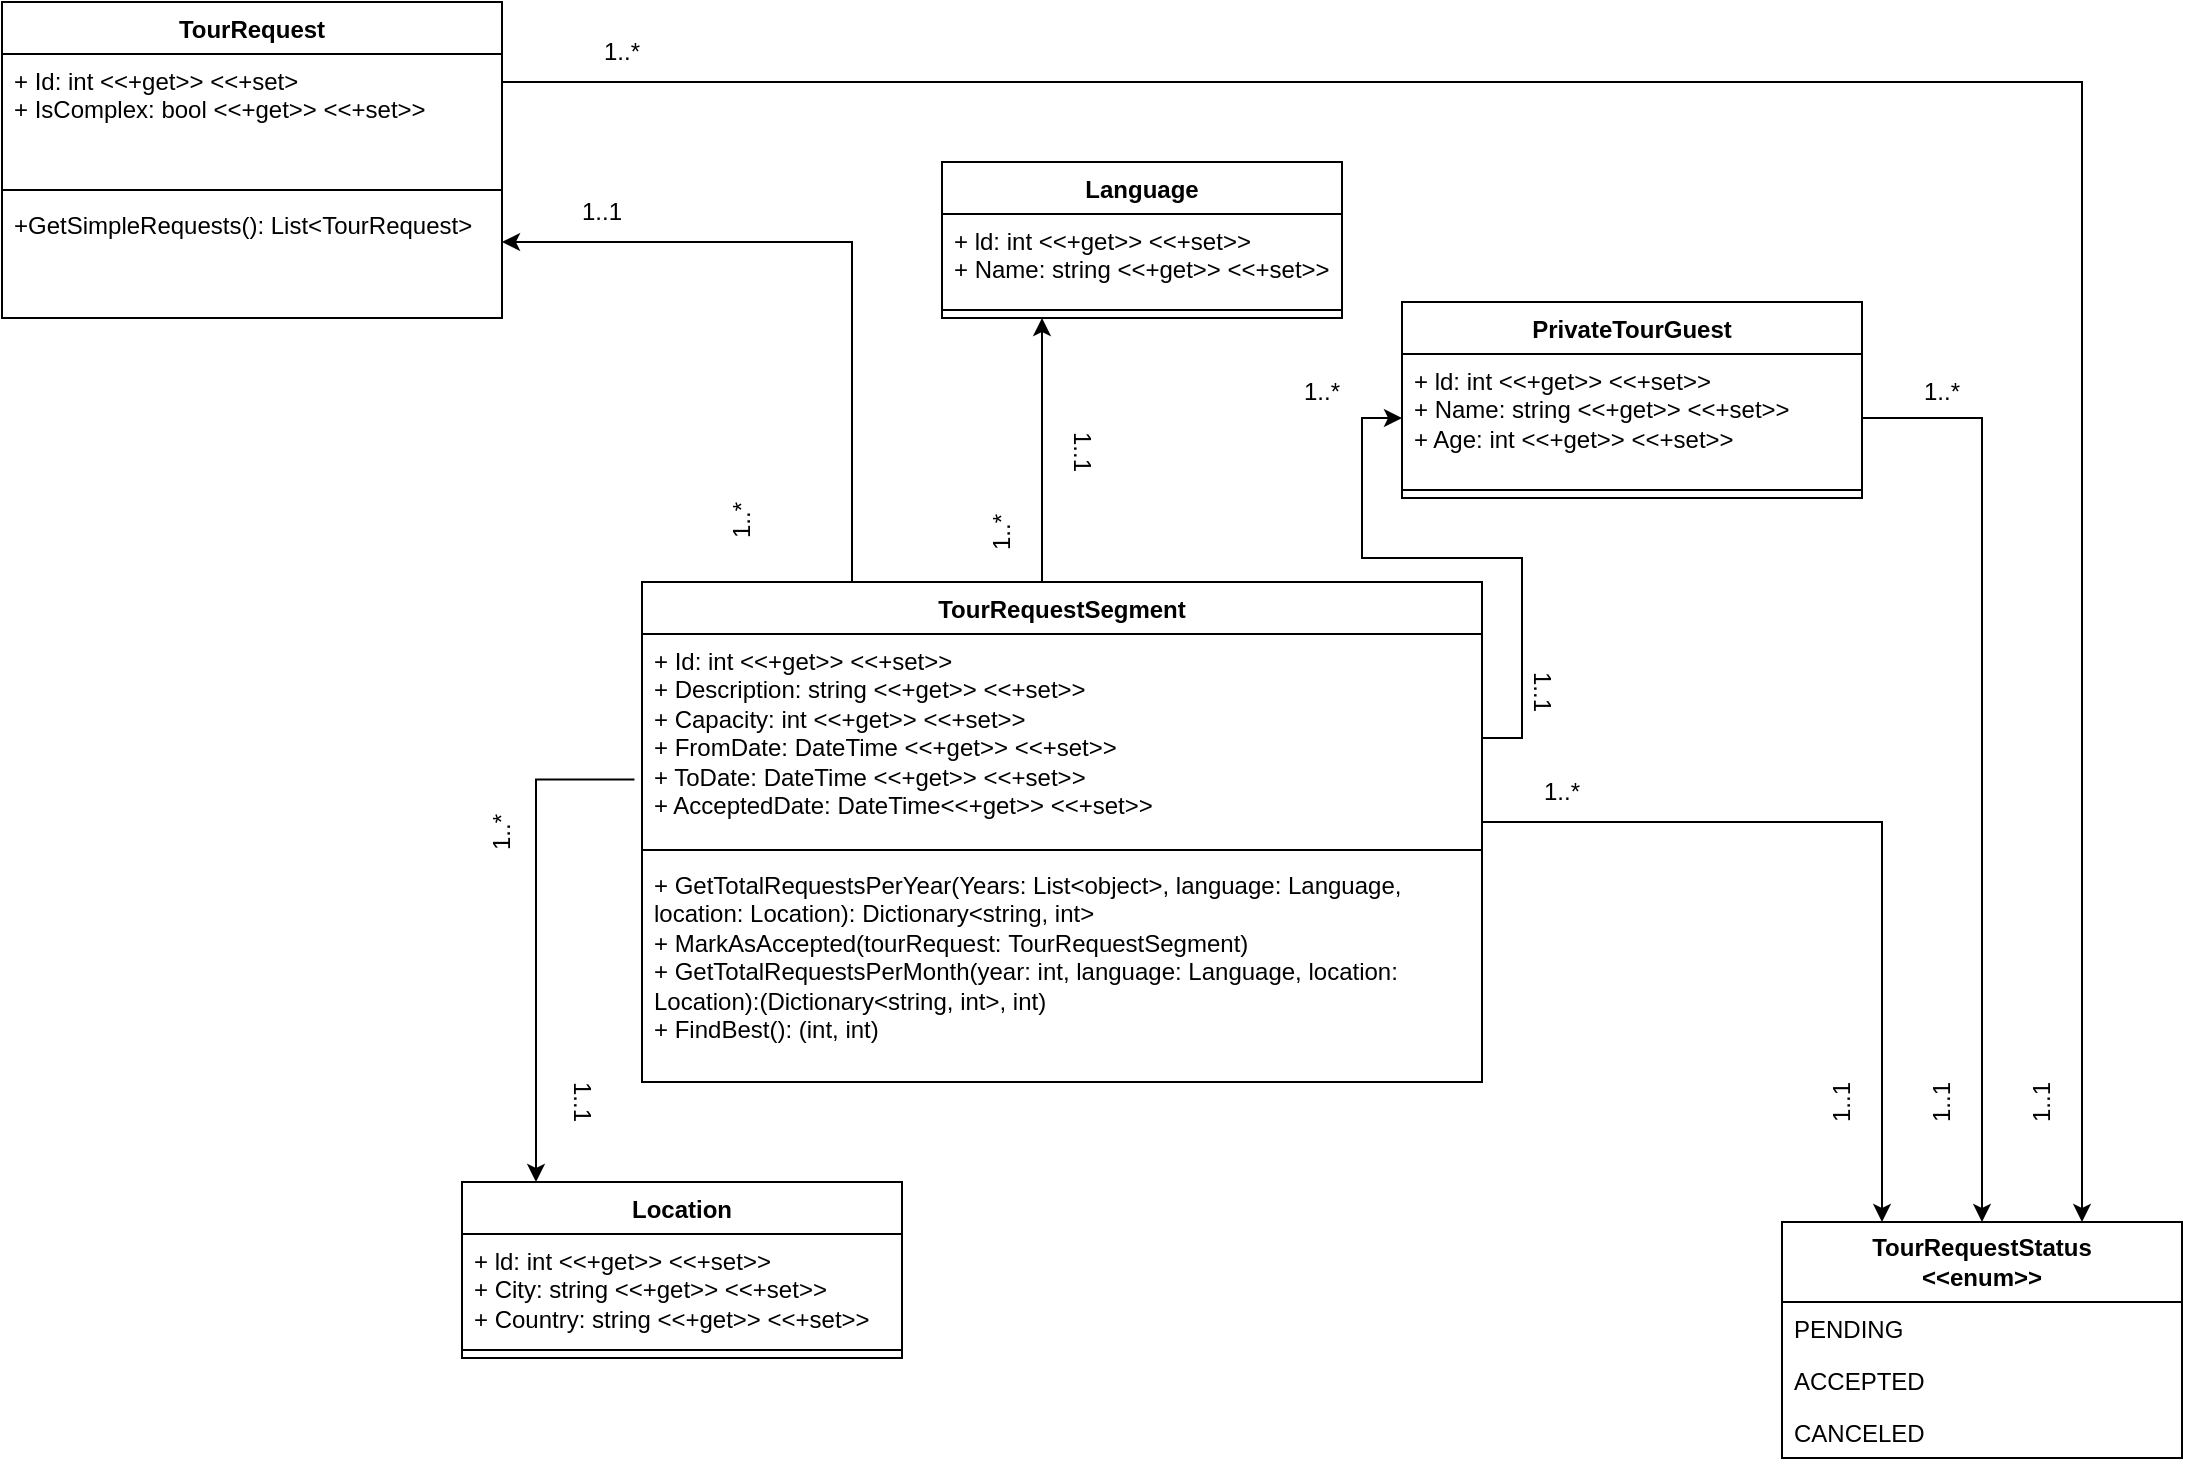 <mxfile version="24.3.1" type="google">
  <diagram id="C5RBs43oDa-KdzZeNtuy" name="Page-1">
    <mxGraphModel grid="1" page="1" gridSize="10" guides="1" tooltips="1" connect="1" arrows="1" fold="1" pageScale="1" pageWidth="827" pageHeight="1169" math="0" shadow="0">
      <root>
        <mxCell id="WIyWlLk6GJQsqaUBKTNV-0" />
        <mxCell id="WIyWlLk6GJQsqaUBKTNV-1" parent="WIyWlLk6GJQsqaUBKTNV-0" />
        <mxCell id="5jlJwQRvgumOSPvZPKqz-7" value="TourRequest" style="swimlane;fontStyle=1;align=center;verticalAlign=top;childLayout=stackLayout;horizontal=1;startSize=26;horizontalStack=0;resizeParent=1;resizeParentMax=0;resizeLast=0;collapsible=1;marginBottom=0;whiteSpace=wrap;html=1;" vertex="1" parent="WIyWlLk6GJQsqaUBKTNV-1">
          <mxGeometry x="10" y="50" width="250" height="158" as="geometry" />
        </mxCell>
        <mxCell id="5jlJwQRvgumOSPvZPKqz-8" value="+ Id: int &amp;lt;&amp;lt;+get&amp;gt;&amp;gt; &amp;lt;&amp;lt;+set&amp;gt;&lt;div&gt;+ IsComplex: bool &amp;lt;&amp;lt;+get&amp;gt;&amp;gt; &amp;lt;&amp;lt;+set&amp;gt;&amp;gt;&lt;/div&gt;" style="text;strokeColor=none;fillColor=none;align=left;verticalAlign=top;spacingLeft=4;spacingRight=4;overflow=hidden;rotatable=0;points=[[0,0.5],[1,0.5]];portConstraint=eastwest;whiteSpace=wrap;html=1;" vertex="1" parent="5jlJwQRvgumOSPvZPKqz-7">
          <mxGeometry y="26" width="250" height="64" as="geometry" />
        </mxCell>
        <mxCell id="5jlJwQRvgumOSPvZPKqz-9" value="" style="line;strokeWidth=1;fillColor=none;align=left;verticalAlign=middle;spacingTop=-1;spacingLeft=3;spacingRight=3;rotatable=0;labelPosition=right;points=[];portConstraint=eastwest;strokeColor=inherit;" vertex="1" parent="5jlJwQRvgumOSPvZPKqz-7">
          <mxGeometry y="90" width="250" height="8" as="geometry" />
        </mxCell>
        <mxCell id="5jlJwQRvgumOSPvZPKqz-10" value="+GetSimpleRequests():&amp;nbsp;List&amp;lt;TourRequest&amp;gt;" style="text;strokeColor=none;fillColor=none;align=left;verticalAlign=top;spacingLeft=4;spacingRight=4;overflow=hidden;rotatable=0;points=[[0,0.5],[1,0.5]];portConstraint=eastwest;whiteSpace=wrap;html=1;" vertex="1" parent="5jlJwQRvgumOSPvZPKqz-7">
          <mxGeometry y="98" width="250" height="60" as="geometry" />
        </mxCell>
        <mxCell id="5jlJwQRvgumOSPvZPKqz-11" value="&lt;span style=&quot;font-weight: 700;&quot;&gt;TourRequestStatus&lt;/span&gt;&lt;div style=&quot;font-weight: 700;&quot;&gt;&amp;lt;&amp;lt;enum&amp;gt;&amp;gt;&lt;/div&gt;" style="swimlane;fontStyle=0;childLayout=stackLayout;horizontal=1;startSize=40;fillColor=none;horizontalStack=0;resizeParent=1;resizeParentMax=0;resizeLast=0;collapsible=1;marginBottom=0;whiteSpace=wrap;html=1;" vertex="1" parent="WIyWlLk6GJQsqaUBKTNV-1">
          <mxGeometry x="900" y="660" width="200" height="118" as="geometry" />
        </mxCell>
        <mxCell id="5jlJwQRvgumOSPvZPKqz-12" value="PENDING" style="text;strokeColor=none;fillColor=none;align=left;verticalAlign=top;spacingLeft=4;spacingRight=4;overflow=hidden;rotatable=0;points=[[0,0.5],[1,0.5]];portConstraint=eastwest;whiteSpace=wrap;html=1;" vertex="1" parent="5jlJwQRvgumOSPvZPKqz-11">
          <mxGeometry y="40" width="200" height="26" as="geometry" />
        </mxCell>
        <mxCell id="5jlJwQRvgumOSPvZPKqz-13" value="ACCEPTED" style="text;strokeColor=none;fillColor=none;align=left;verticalAlign=top;spacingLeft=4;spacingRight=4;overflow=hidden;rotatable=0;points=[[0,0.5],[1,0.5]];portConstraint=eastwest;whiteSpace=wrap;html=1;" vertex="1" parent="5jlJwQRvgumOSPvZPKqz-11">
          <mxGeometry y="66" width="200" height="26" as="geometry" />
        </mxCell>
        <mxCell id="5jlJwQRvgumOSPvZPKqz-14" value="CANCELED" style="text;strokeColor=none;fillColor=none;align=left;verticalAlign=top;spacingLeft=4;spacingRight=4;overflow=hidden;rotatable=0;points=[[0,0.5],[1,0.5]];portConstraint=eastwest;whiteSpace=wrap;html=1;" vertex="1" parent="5jlJwQRvgumOSPvZPKqz-11">
          <mxGeometry y="92" width="200" height="26" as="geometry" />
        </mxCell>
        <mxCell id="5jlJwQRvgumOSPvZPKqz-19" value="TourRequestSegment" style="swimlane;fontStyle=1;align=center;verticalAlign=top;childLayout=stackLayout;horizontal=1;startSize=26;horizontalStack=0;resizeParent=1;resizeParentMax=0;resizeLast=0;collapsible=1;marginBottom=0;whiteSpace=wrap;html=1;" vertex="1" parent="WIyWlLk6GJQsqaUBKTNV-1">
          <mxGeometry x="330" y="340" width="420" height="250" as="geometry" />
        </mxCell>
        <mxCell id="5jlJwQRvgumOSPvZPKqz-20" value="+ Id: int &amp;lt;&amp;lt;+get&amp;gt;&amp;gt; &amp;lt;&amp;lt;+set&amp;gt;&amp;gt;&lt;div&gt;+ Description: string &amp;lt;&amp;lt;+get&amp;gt;&amp;gt; &amp;lt;&amp;lt;+set&amp;gt;&amp;gt;&lt;/div&gt;&lt;div&gt;+ Capacity: int &amp;lt;&amp;lt;+get&amp;gt;&amp;gt; &amp;lt;&amp;lt;+set&amp;gt;&amp;gt;&lt;/div&gt;&lt;div&gt;+ FromDate: DateTime&amp;nbsp;&lt;span style=&quot;background-color: initial;&quot;&gt;&amp;lt;&amp;lt;+get&amp;gt;&amp;gt; &amp;lt;&amp;lt;+set&amp;gt;&amp;gt;&lt;/span&gt;&lt;/div&gt;&lt;div&gt;+ ToDate: DateTime&amp;nbsp;&lt;span style=&quot;background-color: initial;&quot;&gt;&amp;lt;&amp;lt;+get&amp;gt;&amp;gt; &amp;lt;&amp;lt;+set&amp;gt;&amp;gt;&lt;/span&gt;&lt;/div&gt;&lt;div&gt;+ AcceptedDate: DateTime&lt;span style=&quot;background-color: initial;&quot;&gt;&amp;lt;&amp;lt;+get&amp;gt;&amp;gt; &amp;lt;&amp;lt;+set&amp;gt;&amp;gt;&lt;/span&gt;&lt;/div&gt;" style="text;strokeColor=none;fillColor=none;align=left;verticalAlign=top;spacingLeft=4;spacingRight=4;overflow=hidden;rotatable=0;points=[[0,0.5],[1,0.5]];portConstraint=eastwest;whiteSpace=wrap;html=1;" vertex="1" parent="5jlJwQRvgumOSPvZPKqz-19">
          <mxGeometry y="26" width="420" height="104" as="geometry" />
        </mxCell>
        <mxCell id="5jlJwQRvgumOSPvZPKqz-21" value="" style="line;strokeWidth=1;fillColor=none;align=left;verticalAlign=middle;spacingTop=-1;spacingLeft=3;spacingRight=3;rotatable=0;labelPosition=right;points=[];portConstraint=eastwest;strokeColor=inherit;" vertex="1" parent="5jlJwQRvgumOSPvZPKqz-19">
          <mxGeometry y="130" width="420" height="8" as="geometry" />
        </mxCell>
        <mxCell id="5jlJwQRvgumOSPvZPKqz-22" value="+ GetTotalRequestsPerYear(Years: List&amp;lt;object&amp;gt;, language: Language, location: Location):&amp;nbsp;Dictionary&amp;lt;string, int&amp;gt;&lt;div&gt;+&amp;nbsp;MarkAsAccepted(tourRequest:&amp;nbsp;TourRequestSegment)&lt;/div&gt;&lt;div&gt;+&amp;nbsp;GetTotalRequestsPerMonth&lt;span style=&quot;background-color: initial;&quot;&gt;(year: int, language: Language, location: Location):&lt;/span&gt;&lt;span style=&quot;background-color: initial;&quot;&gt;(Dictionary&amp;lt;string, int&amp;gt;, int)&lt;/span&gt;&lt;/div&gt;&lt;div&gt;&lt;span style=&quot;background-color: initial;&quot;&gt;+&amp;nbsp;&lt;/span&gt;&lt;span style=&quot;background-color: initial;&quot;&gt;FindBest(): (int, int)&lt;/span&gt;&lt;/div&gt;" style="text;strokeColor=none;fillColor=none;align=left;verticalAlign=top;spacingLeft=4;spacingRight=4;overflow=hidden;rotatable=0;points=[[0,0.5],[1,0.5]];portConstraint=eastwest;whiteSpace=wrap;html=1;" vertex="1" parent="5jlJwQRvgumOSPvZPKqz-19">
          <mxGeometry y="138" width="420" height="112" as="geometry" />
        </mxCell>
        <mxCell id="5jlJwQRvgumOSPvZPKqz-23" value="Language" style="swimlane;fontStyle=1;align=center;verticalAlign=top;childLayout=stackLayout;horizontal=1;startSize=26;horizontalStack=0;resizeParent=1;resizeParentMax=0;resizeLast=0;collapsible=1;marginBottom=0;whiteSpace=wrap;html=1;" vertex="1" parent="WIyWlLk6GJQsqaUBKTNV-1">
          <mxGeometry x="480" y="130" width="200" height="78" as="geometry" />
        </mxCell>
        <mxCell id="5jlJwQRvgumOSPvZPKqz-24" value="+ ld: int &amp;lt;&amp;lt;+get&amp;gt;&amp;gt; &amp;lt;&amp;lt;+set&amp;gt;&amp;gt;&lt;div&gt;+ Name: string &amp;lt;&amp;lt;+get&amp;gt;&amp;gt; &amp;lt;&amp;lt;+set&amp;gt;&amp;gt;&lt;/div&gt;&lt;div&gt;&lt;br&gt;&lt;/div&gt;" style="text;strokeColor=none;fillColor=none;align=left;verticalAlign=top;spacingLeft=4;spacingRight=4;overflow=hidden;rotatable=0;points=[[0,0.5],[1,0.5]];portConstraint=eastwest;whiteSpace=wrap;html=1;" vertex="1" parent="5jlJwQRvgumOSPvZPKqz-23">
          <mxGeometry y="26" width="200" height="44" as="geometry" />
        </mxCell>
        <mxCell id="5jlJwQRvgumOSPvZPKqz-25" value="" style="line;strokeWidth=1;fillColor=none;align=left;verticalAlign=middle;spacingTop=-1;spacingLeft=3;spacingRight=3;rotatable=0;labelPosition=right;points=[];portConstraint=eastwest;strokeColor=inherit;" vertex="1" parent="5jlJwQRvgumOSPvZPKqz-23">
          <mxGeometry y="70" width="200" height="8" as="geometry" />
        </mxCell>
        <mxCell id="5jlJwQRvgumOSPvZPKqz-27" value="Location" style="swimlane;fontStyle=1;align=center;verticalAlign=top;childLayout=stackLayout;horizontal=1;startSize=26;horizontalStack=0;resizeParent=1;resizeParentMax=0;resizeLast=0;collapsible=1;marginBottom=0;whiteSpace=wrap;html=1;" vertex="1" parent="WIyWlLk6GJQsqaUBKTNV-1">
          <mxGeometry x="240" y="640" width="220" height="88" as="geometry" />
        </mxCell>
        <mxCell id="5jlJwQRvgumOSPvZPKqz-28" value="+ ld: int &amp;lt;&amp;lt;+get&amp;gt;&amp;gt; &amp;lt;&amp;lt;+set&amp;gt;&amp;gt;&lt;div&gt;+ City: string &amp;lt;&amp;lt;+get&amp;gt;&amp;gt; &amp;lt;&amp;lt;+set&amp;gt;&amp;gt;&lt;/div&gt;&lt;div&gt;+ Country: string &amp;lt;&amp;lt;+get&amp;gt;&amp;gt; &amp;lt;&amp;lt;+set&amp;gt;&amp;gt;&lt;br&gt;&lt;/div&gt;&lt;div&gt;&lt;br&gt;&lt;/div&gt;&lt;div&gt;&lt;br&gt;&lt;/div&gt;" style="text;strokeColor=none;fillColor=none;align=left;verticalAlign=top;spacingLeft=4;spacingRight=4;overflow=hidden;rotatable=0;points=[[0,0.5],[1,0.5]];portConstraint=eastwest;whiteSpace=wrap;html=1;" vertex="1" parent="5jlJwQRvgumOSPvZPKqz-27">
          <mxGeometry y="26" width="220" height="54" as="geometry" />
        </mxCell>
        <mxCell id="5jlJwQRvgumOSPvZPKqz-29" value="" style="line;strokeWidth=1;fillColor=none;align=left;verticalAlign=middle;spacingTop=-1;spacingLeft=3;spacingRight=3;rotatable=0;labelPosition=right;points=[];portConstraint=eastwest;strokeColor=inherit;" vertex="1" parent="5jlJwQRvgumOSPvZPKqz-27">
          <mxGeometry y="80" width="220" height="8" as="geometry" />
        </mxCell>
        <mxCell id="5jlJwQRvgumOSPvZPKqz-31" value="PrivateTourGuest" style="swimlane;fontStyle=1;align=center;verticalAlign=top;childLayout=stackLayout;horizontal=1;startSize=26;horizontalStack=0;resizeParent=1;resizeParentMax=0;resizeLast=0;collapsible=1;marginBottom=0;whiteSpace=wrap;html=1;" vertex="1" parent="WIyWlLk6GJQsqaUBKTNV-1">
          <mxGeometry x="710" y="200" width="230" height="98" as="geometry" />
        </mxCell>
        <mxCell id="5jlJwQRvgumOSPvZPKqz-32" value="+ ld: int &amp;lt;&amp;lt;+get&amp;gt;&amp;gt; &amp;lt;&amp;lt;+set&amp;gt;&amp;gt;&lt;div&gt;+ Name: string &amp;lt;&amp;lt;+get&amp;gt;&amp;gt; &amp;lt;&amp;lt;+set&amp;gt;&amp;gt;&lt;/div&gt;&lt;div&gt;+ Age: int &amp;lt;&amp;lt;+get&amp;gt;&amp;gt; &amp;lt;&amp;lt;+set&amp;gt;&amp;gt;&lt;/div&gt;" style="text;strokeColor=none;fillColor=none;align=left;verticalAlign=top;spacingLeft=4;spacingRight=4;overflow=hidden;rotatable=0;points=[[0,0.5],[1,0.5]];portConstraint=eastwest;whiteSpace=wrap;html=1;" vertex="1" parent="5jlJwQRvgumOSPvZPKqz-31">
          <mxGeometry y="26" width="230" height="64" as="geometry" />
        </mxCell>
        <mxCell id="5jlJwQRvgumOSPvZPKqz-33" value="" style="line;strokeWidth=1;fillColor=none;align=left;verticalAlign=middle;spacingTop=-1;spacingLeft=3;spacingRight=3;rotatable=0;labelPosition=right;points=[];portConstraint=eastwest;strokeColor=inherit;" vertex="1" parent="5jlJwQRvgumOSPvZPKqz-31">
          <mxGeometry y="90" width="230" height="8" as="geometry" />
        </mxCell>
        <mxCell id="5jlJwQRvgumOSPvZPKqz-36" style="edgeStyle=orthogonalEdgeStyle;rounded=0;orthogonalLoop=1;jettySize=auto;html=1;" edge="1" parent="WIyWlLk6GJQsqaUBKTNV-1" source="5jlJwQRvgumOSPvZPKqz-32" target="5jlJwQRvgumOSPvZPKqz-11">
          <mxGeometry relative="1" as="geometry" />
        </mxCell>
        <mxCell id="5jlJwQRvgumOSPvZPKqz-39" style="edgeStyle=orthogonalEdgeStyle;rounded=0;orthogonalLoop=1;jettySize=auto;html=1;" edge="1" parent="WIyWlLk6GJQsqaUBKTNV-1" source="5jlJwQRvgumOSPvZPKqz-19" target="5jlJwQRvgumOSPvZPKqz-23">
          <mxGeometry relative="1" as="geometry">
            <mxPoint x="540" y="330" as="sourcePoint" />
            <Array as="points">
              <mxPoint x="530" y="250" />
              <mxPoint x="530" y="250" />
            </Array>
          </mxGeometry>
        </mxCell>
        <mxCell id="5jlJwQRvgumOSPvZPKqz-40" style="edgeStyle=orthogonalEdgeStyle;rounded=0;orthogonalLoop=1;jettySize=auto;html=1;exitX=-0.009;exitY=0.7;exitDx=0;exitDy=0;exitPerimeter=0;" edge="1" parent="WIyWlLk6GJQsqaUBKTNV-1" source="5jlJwQRvgumOSPvZPKqz-20">
          <mxGeometry relative="1" as="geometry">
            <mxPoint x="277" y="640" as="targetPoint" />
            <Array as="points">
              <mxPoint x="277" y="439" />
              <mxPoint x="277" y="640" />
            </Array>
          </mxGeometry>
        </mxCell>
        <mxCell id="5jlJwQRvgumOSPvZPKqz-41" style="edgeStyle=orthogonalEdgeStyle;rounded=0;orthogonalLoop=1;jettySize=auto;html=1;exitX=0.25;exitY=0;exitDx=0;exitDy=0;" edge="1" parent="WIyWlLk6GJQsqaUBKTNV-1" source="5jlJwQRvgumOSPvZPKqz-19">
          <mxGeometry relative="1" as="geometry">
            <mxPoint x="465" y="340" as="sourcePoint" />
            <mxPoint x="260" y="170" as="targetPoint" />
            <Array as="points">
              <mxPoint x="398" y="170" />
              <mxPoint x="260" y="170" />
            </Array>
          </mxGeometry>
        </mxCell>
        <mxCell id="5jlJwQRvgumOSPvZPKqz-43" style="edgeStyle=orthogonalEdgeStyle;rounded=0;orthogonalLoop=1;jettySize=auto;html=1;entryX=0.25;entryY=0;entryDx=0;entryDy=0;" edge="1" parent="WIyWlLk6GJQsqaUBKTNV-1" source="5jlJwQRvgumOSPvZPKqz-20" target="5jlJwQRvgumOSPvZPKqz-11">
          <mxGeometry relative="1" as="geometry">
            <mxPoint x="880" y="490" as="targetPoint" />
            <Array as="points">
              <mxPoint x="950" y="460" />
            </Array>
          </mxGeometry>
        </mxCell>
        <mxCell id="5jlJwQRvgumOSPvZPKqz-42" style="edgeStyle=orthogonalEdgeStyle;rounded=0;orthogonalLoop=1;jettySize=auto;html=1;entryX=0.75;entryY=0;entryDx=0;entryDy=0;" edge="1" parent="WIyWlLk6GJQsqaUBKTNV-1" source="5jlJwQRvgumOSPvZPKqz-8" target="5jlJwQRvgumOSPvZPKqz-11">
          <mxGeometry relative="1" as="geometry">
            <mxPoint x="980" y="490" as="targetPoint" />
            <Array as="points">
              <mxPoint x="1050" y="90" />
            </Array>
          </mxGeometry>
        </mxCell>
        <mxCell id="5jlJwQRvgumOSPvZPKqz-44" value="1..1" style="text;html=1;align=center;verticalAlign=middle;whiteSpace=wrap;rounded=0;rotation=-90;" vertex="1" parent="WIyWlLk6GJQsqaUBKTNV-1">
          <mxGeometry x="900" y="585" width="60" height="30" as="geometry" />
        </mxCell>
        <mxCell id="5jlJwQRvgumOSPvZPKqz-45" value="1..1" style="text;html=1;align=center;verticalAlign=middle;whiteSpace=wrap;rounded=0;rotation=-90;" vertex="1" parent="WIyWlLk6GJQsqaUBKTNV-1">
          <mxGeometry x="950" y="585" width="60" height="30" as="geometry" />
        </mxCell>
        <mxCell id="5jlJwQRvgumOSPvZPKqz-46" value="1..1" style="text;html=1;align=center;verticalAlign=middle;whiteSpace=wrap;rounded=0;rotation=-90;" vertex="1" parent="WIyWlLk6GJQsqaUBKTNV-1">
          <mxGeometry x="1000" y="585" width="60" height="30" as="geometry" />
        </mxCell>
        <mxCell id="5jlJwQRvgumOSPvZPKqz-47" value="1..*" style="text;html=1;align=center;verticalAlign=middle;whiteSpace=wrap;rounded=0;" vertex="1" parent="WIyWlLk6GJQsqaUBKTNV-1">
          <mxGeometry x="760" y="430" width="60" height="30" as="geometry" />
        </mxCell>
        <mxCell id="5jlJwQRvgumOSPvZPKqz-48" value="1..*" style="text;html=1;align=center;verticalAlign=middle;whiteSpace=wrap;rounded=0;" vertex="1" parent="WIyWlLk6GJQsqaUBKTNV-1">
          <mxGeometry x="950" y="230" width="60" height="30" as="geometry" />
        </mxCell>
        <mxCell id="5jlJwQRvgumOSPvZPKqz-50" value="1..*" style="text;html=1;align=center;verticalAlign=middle;whiteSpace=wrap;rounded=0;" vertex="1" parent="WIyWlLk6GJQsqaUBKTNV-1">
          <mxGeometry x="290" y="60" width="60" height="30" as="geometry" />
        </mxCell>
        <mxCell id="5jlJwQRvgumOSPvZPKqz-51" value="1..*" style="text;html=1;align=center;verticalAlign=middle;whiteSpace=wrap;rounded=0;rotation=-90;" vertex="1" parent="WIyWlLk6GJQsqaUBKTNV-1">
          <mxGeometry x="480" y="300" width="60" height="30" as="geometry" />
        </mxCell>
        <mxCell id="5jlJwQRvgumOSPvZPKqz-52" value="1..1" style="text;html=1;align=center;verticalAlign=middle;whiteSpace=wrap;rounded=0;rotation=90;" vertex="1" parent="WIyWlLk6GJQsqaUBKTNV-1">
          <mxGeometry x="520" y="260" width="60" height="30" as="geometry" />
        </mxCell>
        <mxCell id="5jlJwQRvgumOSPvZPKqz-53" value="1..*" style="text;html=1;align=center;verticalAlign=middle;whiteSpace=wrap;rounded=0;rotation=-90;" vertex="1" parent="WIyWlLk6GJQsqaUBKTNV-1">
          <mxGeometry x="350" y="294" width="60" height="30" as="geometry" />
        </mxCell>
        <mxCell id="5jlJwQRvgumOSPvZPKqz-54" value="1..1" style="text;html=1;align=center;verticalAlign=middle;whiteSpace=wrap;rounded=0;" vertex="1" parent="WIyWlLk6GJQsqaUBKTNV-1">
          <mxGeometry x="280" y="140" width="60" height="30" as="geometry" />
        </mxCell>
        <mxCell id="5jlJwQRvgumOSPvZPKqz-55" value="1..*" style="text;html=1;align=center;verticalAlign=middle;whiteSpace=wrap;rounded=0;rotation=-90;" vertex="1" parent="WIyWlLk6GJQsqaUBKTNV-1">
          <mxGeometry x="230" y="450" width="60" height="30" as="geometry" />
        </mxCell>
        <mxCell id="5jlJwQRvgumOSPvZPKqz-56" value="1..1" style="text;html=1;align=center;verticalAlign=middle;whiteSpace=wrap;rounded=0;rotation=90;" vertex="1" parent="WIyWlLk6GJQsqaUBKTNV-1">
          <mxGeometry x="270" y="585" width="60" height="30" as="geometry" />
        </mxCell>
        <mxCell id="5jlJwQRvgumOSPvZPKqz-57" style="edgeStyle=orthogonalEdgeStyle;rounded=0;orthogonalLoop=1;jettySize=auto;html=1;" edge="1" parent="WIyWlLk6GJQsqaUBKTNV-1" source="5jlJwQRvgumOSPvZPKqz-20" target="5jlJwQRvgumOSPvZPKqz-32">
          <mxGeometry relative="1" as="geometry" />
        </mxCell>
        <mxCell id="5jlJwQRvgumOSPvZPKqz-58" value="1..*" style="text;html=1;align=center;verticalAlign=middle;whiteSpace=wrap;rounded=0;" vertex="1" parent="WIyWlLk6GJQsqaUBKTNV-1">
          <mxGeometry x="640" y="230" width="60" height="30" as="geometry" />
        </mxCell>
        <mxCell id="5jlJwQRvgumOSPvZPKqz-59" value="1..1" style="text;html=1;align=center;verticalAlign=middle;whiteSpace=wrap;rounded=0;rotation=90;" vertex="1" parent="WIyWlLk6GJQsqaUBKTNV-1">
          <mxGeometry x="750" y="380" width="60" height="30" as="geometry" />
        </mxCell>
      </root>
    </mxGraphModel>
  </diagram>
</mxfile>
